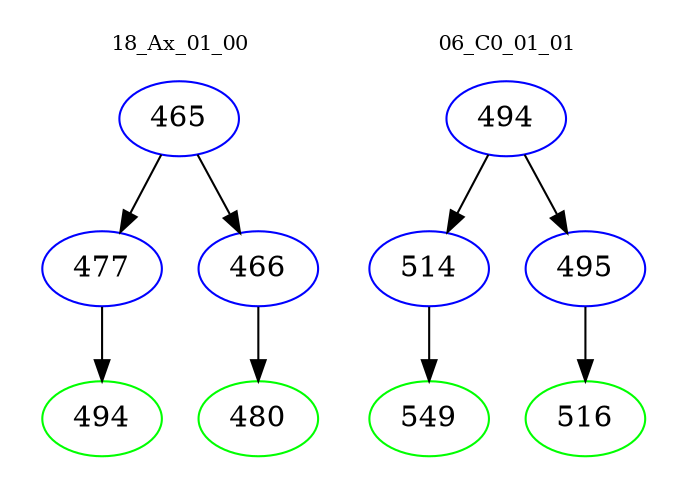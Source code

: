 digraph{
subgraph cluster_0 {
color = white
label = "18_Ax_01_00";
fontsize=10;
T0_465 [label="465", color="blue"]
T0_465 -> T0_477 [color="black"]
T0_477 [label="477", color="blue"]
T0_477 -> T0_494 [color="black"]
T0_494 [label="494", color="green"]
T0_465 -> T0_466 [color="black"]
T0_466 [label="466", color="blue"]
T0_466 -> T0_480 [color="black"]
T0_480 [label="480", color="green"]
}
subgraph cluster_1 {
color = white
label = "06_C0_01_01";
fontsize=10;
T1_494 [label="494", color="blue"]
T1_494 -> T1_514 [color="black"]
T1_514 [label="514", color="blue"]
T1_514 -> T1_549 [color="black"]
T1_549 [label="549", color="green"]
T1_494 -> T1_495 [color="black"]
T1_495 [label="495", color="blue"]
T1_495 -> T1_516 [color="black"]
T1_516 [label="516", color="green"]
}
}
